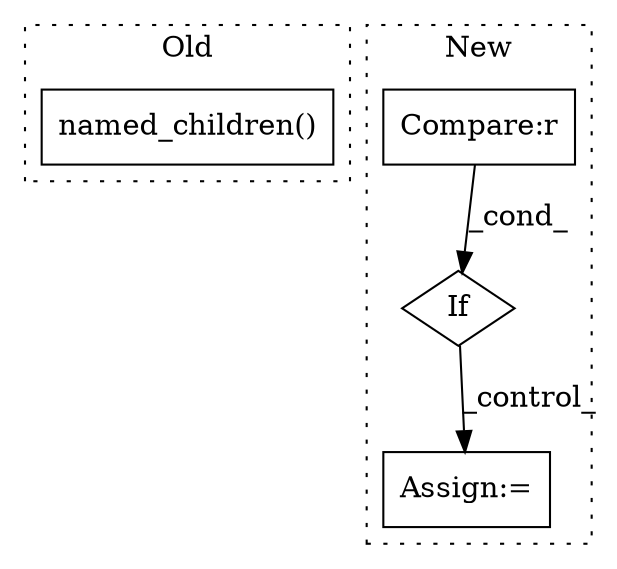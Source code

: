 digraph G {
subgraph cluster0 {
1 [label="named_children()" a="75" s="3963" l="22" shape="box"];
label = "Old";
style="dotted";
}
subgraph cluster1 {
2 [label="If" a="96" s="4605" l="0" shape="diamond"];
3 [label="Assign:=" a="68" s="4731" l="14" shape="box"];
4 [label="Compare:r" a="40" s="4605" l="19" shape="box"];
label = "New";
style="dotted";
}
2 -> 3 [label="_control_"];
4 -> 2 [label="_cond_"];
}